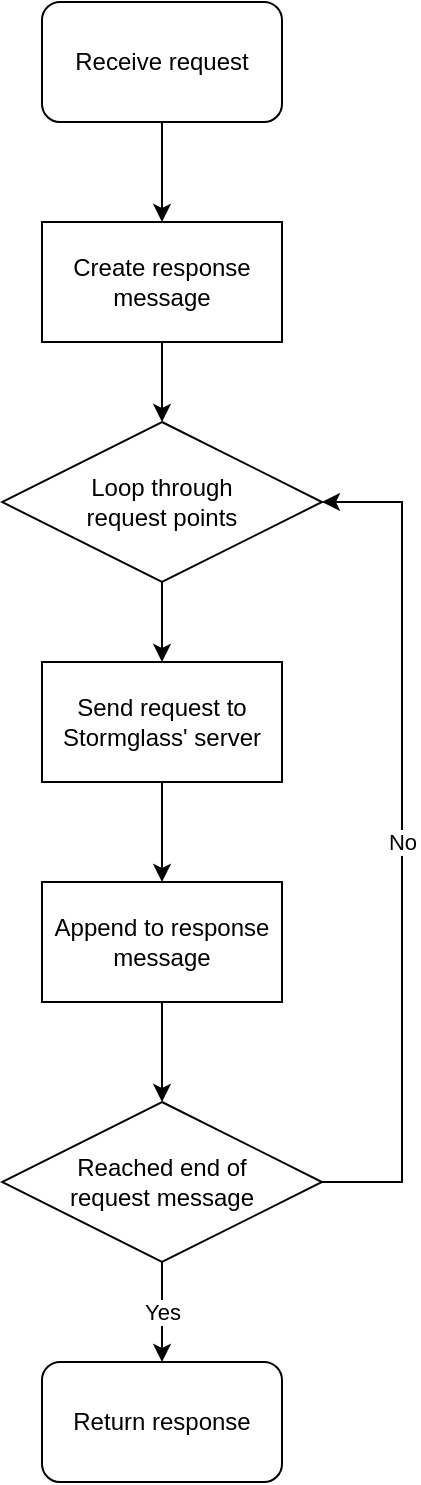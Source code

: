 <mxfile>
    <diagram id="bTrc5L3lv9S30kc8j-w6" name="OceanWeatherPrediction">
        <mxGraphModel dx="678" dy="771" grid="1" gridSize="10" guides="1" tooltips="1" connect="1" arrows="1" fold="1" page="1" pageScale="1" pageWidth="827" pageHeight="1169" math="0" shadow="0">
            <root>
                <mxCell id="0"/>
                <mxCell id="1" parent="0"/>
                <mxCell id="ZhJcsm_IQJqU-IRIjTUG-5" style="edgeStyle=orthogonalEdgeStyle;rounded=0;orthogonalLoop=1;jettySize=auto;html=1;" edge="1" parent="1" source="ZhJcsm_IQJqU-IRIjTUG-6" target="ZhJcsm_IQJqU-IRIjTUG-8">
                    <mxGeometry relative="1" as="geometry"/>
                </mxCell>
                <mxCell id="ZhJcsm_IQJqU-IRIjTUG-6" value="Receive request" style="rounded=1;whiteSpace=wrap;html=1;" vertex="1" parent="1">
                    <mxGeometry x="260" y="350" width="120" height="60" as="geometry"/>
                </mxCell>
                <mxCell id="ZhJcsm_IQJqU-IRIjTUG-7" style="edgeStyle=orthogonalEdgeStyle;rounded=0;orthogonalLoop=1;jettySize=auto;html=1;entryX=0.5;entryY=0;entryDx=0;entryDy=0;" edge="1" parent="1" source="ZhJcsm_IQJqU-IRIjTUG-8" target="ZhJcsm_IQJqU-IRIjTUG-12">
                    <mxGeometry relative="1" as="geometry">
                        <mxPoint x="320" y="430" as="targetPoint"/>
                    </mxGeometry>
                </mxCell>
                <mxCell id="ZhJcsm_IQJqU-IRIjTUG-8" value="Create response message" style="rounded=0;whiteSpace=wrap;html=1;" vertex="1" parent="1">
                    <mxGeometry x="260" y="460" width="120" height="60" as="geometry"/>
                </mxCell>
                <mxCell id="ZhJcsm_IQJqU-IRIjTUG-11" style="edgeStyle=orthogonalEdgeStyle;rounded=0;orthogonalLoop=1;jettySize=auto;html=1;" edge="1" parent="1" source="ZhJcsm_IQJqU-IRIjTUG-12" target="ZhJcsm_IQJqU-IRIjTUG-14">
                    <mxGeometry relative="1" as="geometry"/>
                </mxCell>
                <mxCell id="ZhJcsm_IQJqU-IRIjTUG-12" value="Loop through&lt;br&gt;request points" style="rhombus;whiteSpace=wrap;html=1;" vertex="1" parent="1">
                    <mxGeometry x="240" y="560" width="160" height="80" as="geometry"/>
                </mxCell>
                <mxCell id="ZhJcsm_IQJqU-IRIjTUG-13" style="edgeStyle=orthogonalEdgeStyle;rounded=0;orthogonalLoop=1;jettySize=auto;html=1;entryX=0.5;entryY=0;entryDx=0;entryDy=0;" edge="1" parent="1" source="ZhJcsm_IQJqU-IRIjTUG-14" target="ZhJcsm_IQJqU-IRIjTUG-16">
                    <mxGeometry relative="1" as="geometry"/>
                </mxCell>
                <mxCell id="ZhJcsm_IQJqU-IRIjTUG-14" value="Send request to Stormglass' server" style="rounded=0;whiteSpace=wrap;html=1;" vertex="1" parent="1">
                    <mxGeometry x="260" y="680" width="120" height="60" as="geometry"/>
                </mxCell>
                <mxCell id="ZhJcsm_IQJqU-IRIjTUG-15" style="edgeStyle=orthogonalEdgeStyle;rounded=0;orthogonalLoop=1;jettySize=auto;html=1;" edge="1" parent="1" source="ZhJcsm_IQJqU-IRIjTUG-16" target="ZhJcsm_IQJqU-IRIjTUG-20">
                    <mxGeometry relative="1" as="geometry"/>
                </mxCell>
                <mxCell id="ZhJcsm_IQJqU-IRIjTUG-16" value="Append to response message" style="rounded=0;whiteSpace=wrap;html=1;" vertex="1" parent="1">
                    <mxGeometry x="260" y="790" width="120" height="60" as="geometry"/>
                </mxCell>
                <mxCell id="ZhJcsm_IQJqU-IRIjTUG-17" value="Return response" style="rounded=1;whiteSpace=wrap;html=1;" vertex="1" parent="1">
                    <mxGeometry x="260" y="1030" width="120" height="60" as="geometry"/>
                </mxCell>
                <mxCell id="ZhJcsm_IQJqU-IRIjTUG-18" value="Yes" style="edgeStyle=orthogonalEdgeStyle;rounded=0;orthogonalLoop=1;jettySize=auto;html=1;entryX=0.5;entryY=0;entryDx=0;entryDy=0;" edge="1" parent="1" source="ZhJcsm_IQJqU-IRIjTUG-20" target="ZhJcsm_IQJqU-IRIjTUG-17">
                    <mxGeometry relative="1" as="geometry"/>
                </mxCell>
                <mxCell id="ZhJcsm_IQJqU-IRIjTUG-19" value="No" style="edgeStyle=orthogonalEdgeStyle;rounded=0;orthogonalLoop=1;jettySize=auto;html=1;entryX=1;entryY=0.5;entryDx=0;entryDy=0;" edge="1" parent="1" source="ZhJcsm_IQJqU-IRIjTUG-20" target="ZhJcsm_IQJqU-IRIjTUG-12">
                    <mxGeometry relative="1" as="geometry">
                        <Array as="points">
                            <mxPoint x="440" y="940"/>
                            <mxPoint x="440" y="600"/>
                        </Array>
                    </mxGeometry>
                </mxCell>
                <mxCell id="ZhJcsm_IQJqU-IRIjTUG-20" value="Reached end of&lt;br&gt;request message" style="rhombus;whiteSpace=wrap;html=1;" vertex="1" parent="1">
                    <mxGeometry x="240" y="900" width="160" height="80" as="geometry"/>
                </mxCell>
            </root>
        </mxGraphModel>
    </diagram>
    <diagram id="VEzHRA8Inkzfk1PdTMkd" name="OceanWeatherHistory">
        <mxGraphModel dx="678" dy="771" grid="1" gridSize="10" guides="1" tooltips="1" connect="1" arrows="1" fold="1" page="1" pageScale="1" pageWidth="827" pageHeight="1169" math="0" shadow="0">
            <root>
                <mxCell id="DBGMRfyvDhGqXnhqGXRv-0"/>
                <mxCell id="DBGMRfyvDhGqXnhqGXRv-1" parent="DBGMRfyvDhGqXnhqGXRv-0"/>
                <mxCell id="-5bh3uNqUXqF4wJd4jdb-8" value="ERA5" style="edgeStyle=orthogonalEdgeStyle;rounded=0;orthogonalLoop=1;jettySize=auto;html=1;entryX=1;entryY=0.5;entryDx=0;entryDy=0;" edge="1" parent="DBGMRfyvDhGqXnhqGXRv-1" source="-5bh3uNqUXqF4wJd4jdb-0">
                    <mxGeometry relative="1" as="geometry">
                        <mxPoint x="120" y="470" as="targetPoint"/>
                    </mxGeometry>
                </mxCell>
                <mxCell id="-5bh3uNqUXqF4wJd4jdb-9" value="Observations" style="edgeStyle=orthogonalEdgeStyle;rounded=0;orthogonalLoop=1;jettySize=auto;html=1;entryX=0;entryY=0.5;entryDx=0;entryDy=0;" edge="1" parent="DBGMRfyvDhGqXnhqGXRv-1" source="-5bh3uNqUXqF4wJd4jdb-0" target="-5bh3uNqUXqF4wJd4jdb-7">
                    <mxGeometry relative="1" as="geometry"/>
                </mxCell>
                <mxCell id="-5bh3uNqUXqF4wJd4jdb-10" value="Stormglass" style="edgeStyle=orthogonalEdgeStyle;rounded=0;orthogonalLoop=1;jettySize=auto;html=1;entryX=0.5;entryY=0;entryDx=0;entryDy=0;" edge="1" parent="DBGMRfyvDhGqXnhqGXRv-1" source="-5bh3uNqUXqF4wJd4jdb-0" target="-5bh3uNqUXqF4wJd4jdb-11">
                    <mxGeometry relative="1" as="geometry">
                        <mxPoint x="320" y="560" as="targetPoint"/>
                    </mxGeometry>
                </mxCell>
                <mxCell id="-5bh3uNqUXqF4wJd4jdb-0" value="Select archival service" style="rhombus;whiteSpace=wrap;html=1;" vertex="1" parent="DBGMRfyvDhGqXnhqGXRv-1">
                    <mxGeometry x="240" y="430" width="160" height="80" as="geometry"/>
                </mxCell>
                <mxCell id="-5bh3uNqUXqF4wJd4jdb-3" style="edgeStyle=orthogonalEdgeStyle;rounded=0;orthogonalLoop=1;jettySize=auto;html=1;" edge="1" parent="DBGMRfyvDhGqXnhqGXRv-1" source="-5bh3uNqUXqF4wJd4jdb-1" target="-5bh3uNqUXqF4wJd4jdb-2">
                    <mxGeometry relative="1" as="geometry"/>
                </mxCell>
                <mxCell id="-5bh3uNqUXqF4wJd4jdb-1" value="Receive request" style="rounded=1;whiteSpace=wrap;html=1;" vertex="1" parent="DBGMRfyvDhGqXnhqGXRv-1">
                    <mxGeometry x="260" y="210" width="120" height="60" as="geometry"/>
                </mxCell>
                <mxCell id="-5bh3uNqUXqF4wJd4jdb-4" style="edgeStyle=orthogonalEdgeStyle;rounded=0;orthogonalLoop=1;jettySize=auto;html=1;" edge="1" parent="DBGMRfyvDhGqXnhqGXRv-1" source="-5bh3uNqUXqF4wJd4jdb-2" target="-5bh3uNqUXqF4wJd4jdb-0">
                    <mxGeometry relative="1" as="geometry"/>
                </mxCell>
                <mxCell id="-5bh3uNqUXqF4wJd4jdb-2" value="Create response message" style="rounded=0;whiteSpace=wrap;html=1;" vertex="1" parent="DBGMRfyvDhGqXnhqGXRv-1">
                    <mxGeometry x="260" y="320" width="120" height="60" as="geometry"/>
                </mxCell>
                <mxCell id="-5bh3uNqUXqF4wJd4jdb-6" value="Raise 'UNIMPLEMENTED' error" style="rounded=0;whiteSpace=wrap;html=1;" vertex="1" parent="DBGMRfyvDhGqXnhqGXRv-1">
                    <mxGeometry y="440" width="120" height="60" as="geometry"/>
                </mxCell>
                <mxCell id="-5bh3uNqUXqF4wJd4jdb-7" value="Raise 'UNIMPLEMENTED' error" style="rounded=0;whiteSpace=wrap;html=1;" vertex="1" parent="DBGMRfyvDhGqXnhqGXRv-1">
                    <mxGeometry x="520" y="440" width="120" height="60" as="geometry"/>
                </mxCell>
                <mxCell id="-5bh3uNqUXqF4wJd4jdb-14" style="edgeStyle=orthogonalEdgeStyle;rounded=0;orthogonalLoop=1;jettySize=auto;html=1;" edge="1" parent="DBGMRfyvDhGqXnhqGXRv-1" source="-5bh3uNqUXqF4wJd4jdb-11" target="-5bh3uNqUXqF4wJd4jdb-13">
                    <mxGeometry relative="1" as="geometry"/>
                </mxCell>
                <mxCell id="-5bh3uNqUXqF4wJd4jdb-11" value="Loop through&lt;br&gt;request points" style="rhombus;whiteSpace=wrap;html=1;" vertex="1" parent="DBGMRfyvDhGqXnhqGXRv-1">
                    <mxGeometry x="240" y="560" width="160" height="80" as="geometry"/>
                </mxCell>
                <mxCell id="-5bh3uNqUXqF4wJd4jdb-16" style="edgeStyle=orthogonalEdgeStyle;rounded=0;orthogonalLoop=1;jettySize=auto;html=1;entryX=0.5;entryY=0;entryDx=0;entryDy=0;" edge="1" parent="DBGMRfyvDhGqXnhqGXRv-1" source="-5bh3uNqUXqF4wJd4jdb-13" target="-5bh3uNqUXqF4wJd4jdb-15">
                    <mxGeometry relative="1" as="geometry"/>
                </mxCell>
                <mxCell id="-5bh3uNqUXqF4wJd4jdb-13" value="Send request to Stormglass' server" style="rounded=0;whiteSpace=wrap;html=1;" vertex="1" parent="DBGMRfyvDhGqXnhqGXRv-1">
                    <mxGeometry x="260" y="680" width="120" height="60" as="geometry"/>
                </mxCell>
                <mxCell id="-5bh3uNqUXqF4wJd4jdb-20" style="edgeStyle=orthogonalEdgeStyle;rounded=0;orthogonalLoop=1;jettySize=auto;html=1;" edge="1" parent="DBGMRfyvDhGqXnhqGXRv-1" source="-5bh3uNqUXqF4wJd4jdb-15" target="-5bh3uNqUXqF4wJd4jdb-19">
                    <mxGeometry relative="1" as="geometry"/>
                </mxCell>
                <mxCell id="-5bh3uNqUXqF4wJd4jdb-15" value="Append to response message" style="rounded=0;whiteSpace=wrap;html=1;" vertex="1" parent="DBGMRfyvDhGqXnhqGXRv-1">
                    <mxGeometry x="260" y="790" width="120" height="60" as="geometry"/>
                </mxCell>
                <mxCell id="-5bh3uNqUXqF4wJd4jdb-17" value="Return response" style="rounded=1;whiteSpace=wrap;html=1;" vertex="1" parent="DBGMRfyvDhGqXnhqGXRv-1">
                    <mxGeometry x="260" y="1030" width="120" height="60" as="geometry"/>
                </mxCell>
                <mxCell id="-5bh3uNqUXqF4wJd4jdb-21" value="Yes" style="edgeStyle=orthogonalEdgeStyle;rounded=0;orthogonalLoop=1;jettySize=auto;html=1;entryX=0.5;entryY=0;entryDx=0;entryDy=0;" edge="1" parent="DBGMRfyvDhGqXnhqGXRv-1" source="-5bh3uNqUXqF4wJd4jdb-19" target="-5bh3uNqUXqF4wJd4jdb-17">
                    <mxGeometry relative="1" as="geometry"/>
                </mxCell>
                <mxCell id="-5bh3uNqUXqF4wJd4jdb-23" value="No" style="edgeStyle=orthogonalEdgeStyle;rounded=0;orthogonalLoop=1;jettySize=auto;html=1;entryX=1;entryY=0.5;entryDx=0;entryDy=0;" edge="1" parent="DBGMRfyvDhGqXnhqGXRv-1" source="-5bh3uNqUXqF4wJd4jdb-19" target="-5bh3uNqUXqF4wJd4jdb-11">
                    <mxGeometry relative="1" as="geometry">
                        <Array as="points">
                            <mxPoint x="440" y="940"/>
                            <mxPoint x="440" y="600"/>
                        </Array>
                    </mxGeometry>
                </mxCell>
                <mxCell id="-5bh3uNqUXqF4wJd4jdb-19" value="Reached end of&lt;br&gt;request message" style="rhombus;whiteSpace=wrap;html=1;" vertex="1" parent="DBGMRfyvDhGqXnhqGXRv-1">
                    <mxGeometry x="240" y="900" width="160" height="80" as="geometry"/>
                </mxCell>
            </root>
        </mxGraphModel>
    </diagram>
</mxfile>